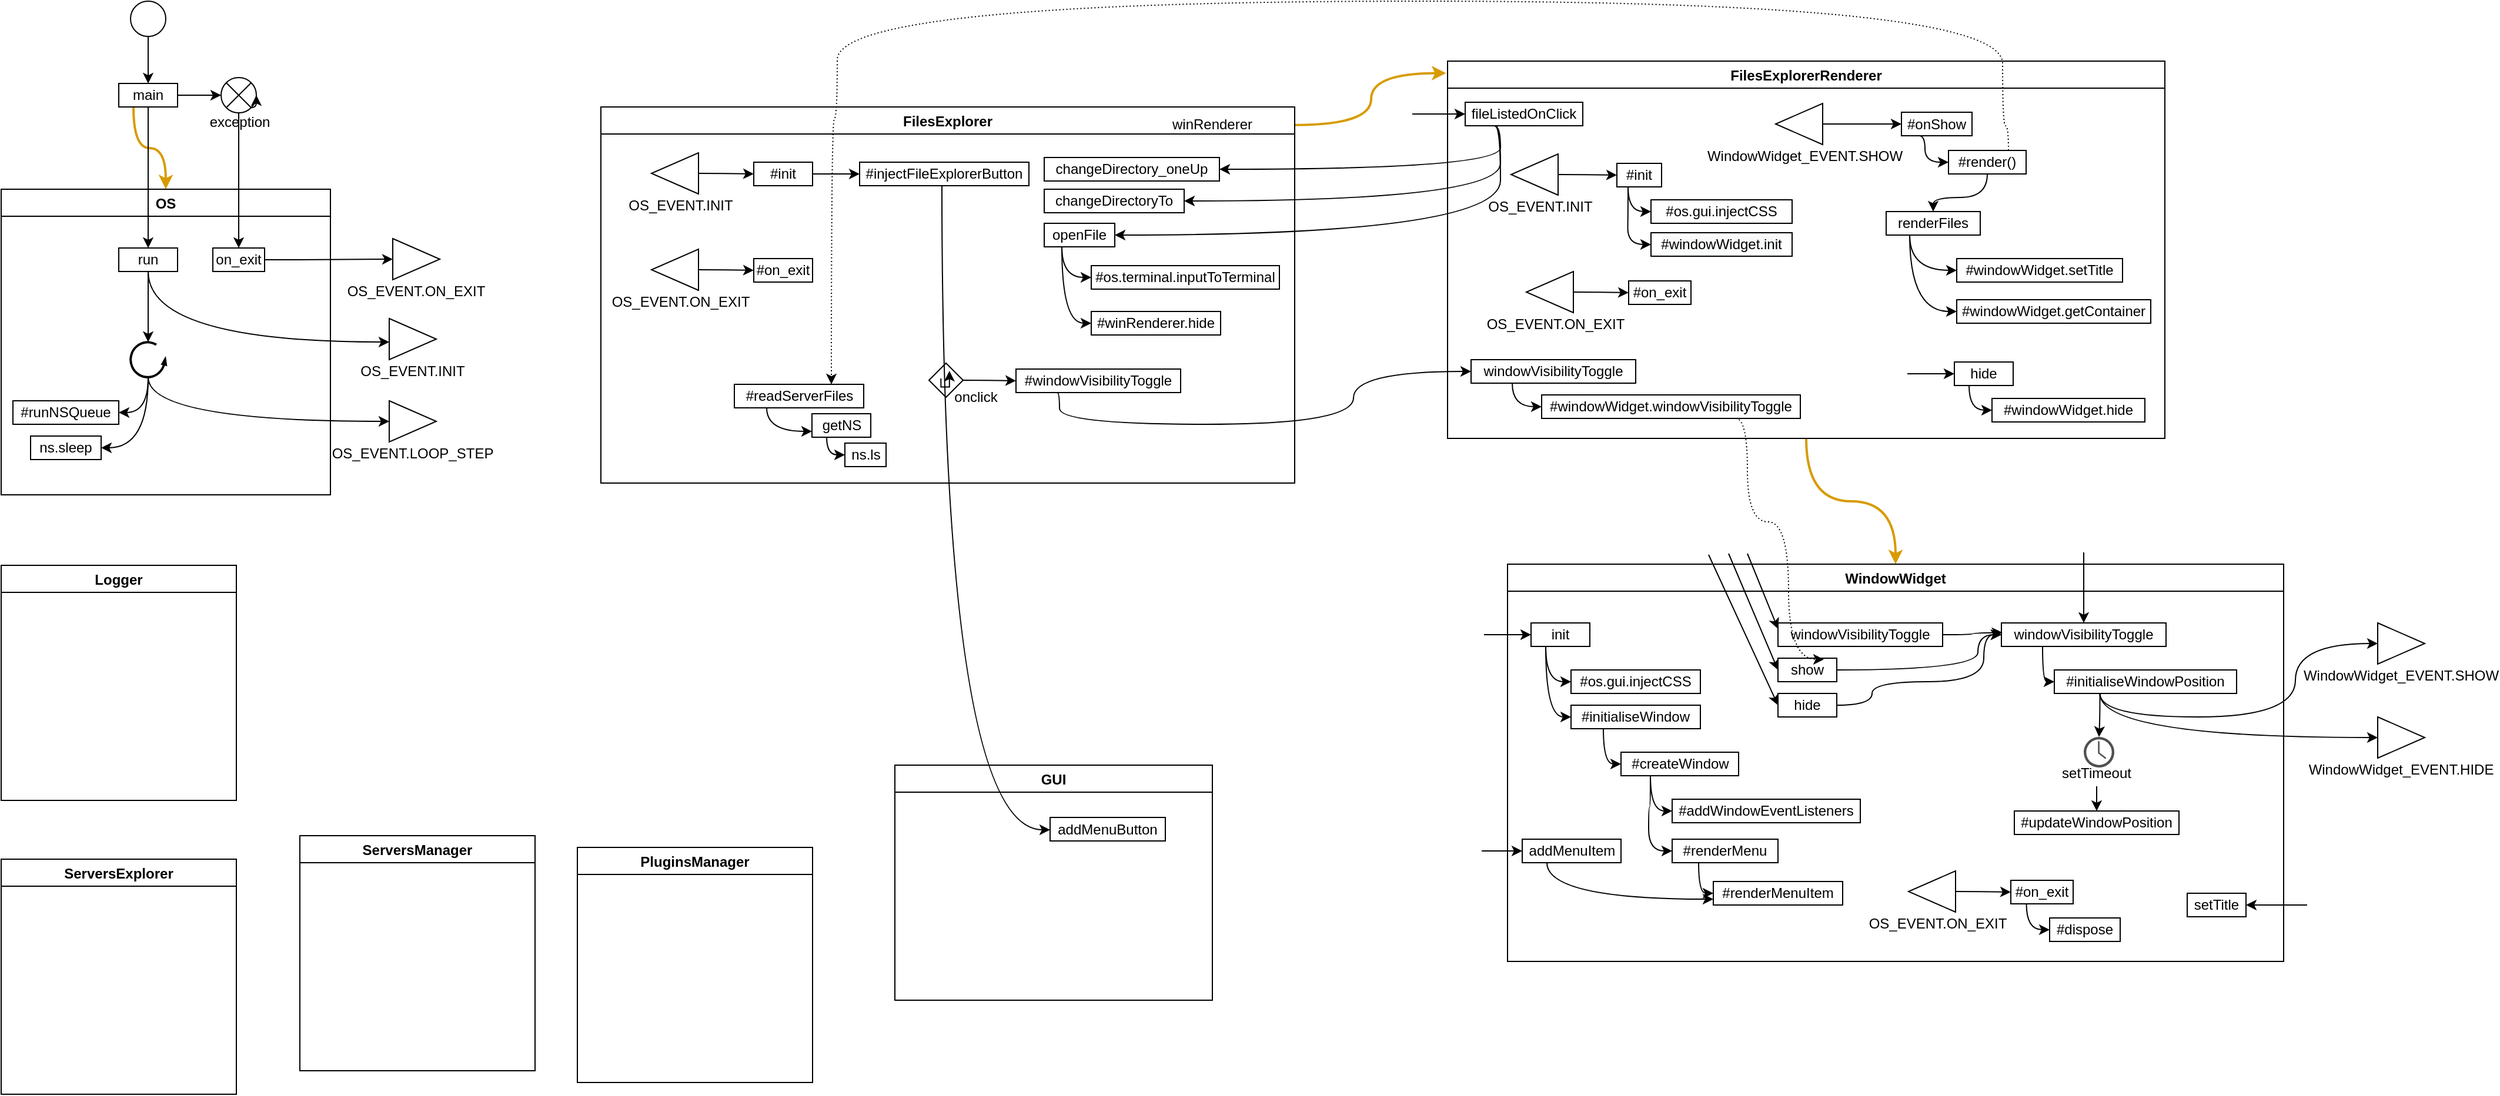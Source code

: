 <mxfile version="16.0.2" type="device"><diagram id="hmyG49o1ZhalPg5hSWac" name="Page-1"><mxGraphModel dx="958" dy="763" grid="0" gridSize="10" guides="0" tooltips="1" connect="1" arrows="1" fold="1" page="1" pageScale="1" pageWidth="827" pageHeight="1169" math="0" shadow="0"><root><mxCell id="0"/><mxCell id="1" parent="0"/><mxCell id="BWxRnx2jBgBsS2rSrmDj-11" style="edgeStyle=orthogonalEdgeStyle;rounded=0;orthogonalLoop=1;jettySize=auto;html=1;curved=1;" parent="1" source="BWxRnx2jBgBsS2rSrmDj-1" target="BWxRnx2jBgBsS2rSrmDj-10" edge="1"><mxGeometry relative="1" as="geometry"/></mxCell><mxCell id="BWxRnx2jBgBsS2rSrmDj-40" style="edgeStyle=orthogonalEdgeStyle;curved=1;rounded=0;orthogonalLoop=1;jettySize=auto;html=1;exitX=0.25;exitY=1;exitDx=0;exitDy=0;fillColor=#ffe6cc;strokeColor=#d79b00;strokeWidth=2;" parent="1" source="BWxRnx2jBgBsS2rSrmDj-1" target="BWxRnx2jBgBsS2rSrmDj-9" edge="1"><mxGeometry relative="1" as="geometry"/></mxCell><mxCell id="BWxRnx2jBgBsS2rSrmDj-1" value="main" style="rounded=0;whiteSpace=wrap;html=1;" parent="1" vertex="1"><mxGeometry x="260" y="120" width="50" height="20" as="geometry"/></mxCell><mxCell id="BWxRnx2jBgBsS2rSrmDj-3" style="edgeStyle=orthogonalEdgeStyle;rounded=0;orthogonalLoop=1;jettySize=auto;html=1;" parent="1" source="BWxRnx2jBgBsS2rSrmDj-2" target="BWxRnx2jBgBsS2rSrmDj-1" edge="1"><mxGeometry relative="1" as="geometry"/></mxCell><mxCell id="BWxRnx2jBgBsS2rSrmDj-2" value="" style="ellipse;whiteSpace=wrap;html=1;aspect=fixed;" parent="1" vertex="1"><mxGeometry x="270" y="50" width="30" height="30" as="geometry"/></mxCell><mxCell id="BWxRnx2jBgBsS2rSrmDj-9" value="OS" style="swimlane;" parent="1" vertex="1"><mxGeometry x="160" y="210" width="280" height="260" as="geometry"/></mxCell><mxCell id="BWxRnx2jBgBsS2rSrmDj-56" style="edgeStyle=orthogonalEdgeStyle;curved=1;rounded=0;orthogonalLoop=1;jettySize=auto;html=1;strokeWidth=1;" parent="BWxRnx2jBgBsS2rSrmDj-9" source="BWxRnx2jBgBsS2rSrmDj-26" target="BWxRnx2jBgBsS2rSrmDj-55" edge="1"><mxGeometry relative="1" as="geometry"/></mxCell><mxCell id="BWxRnx2jBgBsS2rSrmDj-26" value="run" style="rounded=0;whiteSpace=wrap;html=1;" parent="BWxRnx2jBgBsS2rSrmDj-9" vertex="1"><mxGeometry x="100" y="50" width="50" height="20" as="geometry"/></mxCell><mxCell id="BWxRnx2jBgBsS2rSrmDj-28" value="on_exit" style="rounded=0;whiteSpace=wrap;html=1;" parent="BWxRnx2jBgBsS2rSrmDj-9" vertex="1"><mxGeometry x="180" y="50" width="44" height="20" as="geometry"/></mxCell><mxCell id="BWxRnx2jBgBsS2rSrmDj-62" style="edgeStyle=orthogonalEdgeStyle;curved=1;rounded=0;orthogonalLoop=1;jettySize=auto;html=1;strokeWidth=1;" parent="BWxRnx2jBgBsS2rSrmDj-9" source="BWxRnx2jBgBsS2rSrmDj-55" target="BWxRnx2jBgBsS2rSrmDj-61" edge="1"><mxGeometry relative="1" as="geometry"><Array as="points"><mxPoint x="125" y="190"/></Array></mxGeometry></mxCell><mxCell id="BWxRnx2jBgBsS2rSrmDj-64" style="edgeStyle=orthogonalEdgeStyle;curved=1;rounded=0;orthogonalLoop=1;jettySize=auto;html=1;entryX=1;entryY=0.5;entryDx=0;entryDy=0;strokeWidth=1;" parent="BWxRnx2jBgBsS2rSrmDj-9" source="BWxRnx2jBgBsS2rSrmDj-55" target="BWxRnx2jBgBsS2rSrmDj-63" edge="1"><mxGeometry relative="1" as="geometry"><Array as="points"><mxPoint x="125" y="220"/></Array></mxGeometry></mxCell><mxCell id="BWxRnx2jBgBsS2rSrmDj-55" value="" style="verticalLabelPosition=bottom;html=1;verticalAlign=top;strokeWidth=2;shape=mxgraph.lean_mapping.physical_pull;pointerEvents=1;" parent="BWxRnx2jBgBsS2rSrmDj-9" vertex="1"><mxGeometry x="110" y="130" width="30" height="30" as="geometry"/></mxCell><mxCell id="BWxRnx2jBgBsS2rSrmDj-61" value="#runNSQueue" style="rounded=0;whiteSpace=wrap;html=1;" parent="BWxRnx2jBgBsS2rSrmDj-9" vertex="1"><mxGeometry x="10" y="180" width="90" height="20" as="geometry"/></mxCell><mxCell id="BWxRnx2jBgBsS2rSrmDj-63" value="ns.sleep" style="rounded=0;whiteSpace=wrap;html=1;" parent="BWxRnx2jBgBsS2rSrmDj-9" vertex="1"><mxGeometry x="25" y="210" width="60" height="20" as="geometry"/></mxCell><mxCell id="BWxRnx2jBgBsS2rSrmDj-17" value="" style="group" parent="1" vertex="1" connectable="0"><mxGeometry x="333" y="115" width="60" height="53" as="geometry"/></mxCell><mxCell id="BWxRnx2jBgBsS2rSrmDj-13" value="exception" style="text;html=1;strokeColor=none;fillColor=none;align=center;verticalAlign=middle;whiteSpace=wrap;rounded=0;" parent="BWxRnx2jBgBsS2rSrmDj-17" vertex="1"><mxGeometry y="23" width="60" height="30" as="geometry"/></mxCell><mxCell id="BWxRnx2jBgBsS2rSrmDj-14" value="" style="group" parent="BWxRnx2jBgBsS2rSrmDj-17" vertex="1" connectable="0"><mxGeometry x="14" width="30" height="30" as="geometry"/></mxCell><mxCell id="BWxRnx2jBgBsS2rSrmDj-10" value="" style="shape=sumEllipse;perimeter=ellipsePerimeter;whiteSpace=wrap;html=1;backgroundOutline=1;" parent="BWxRnx2jBgBsS2rSrmDj-14" vertex="1"><mxGeometry width="30" height="30" as="geometry"/></mxCell><mxCell id="BWxRnx2jBgBsS2rSrmDj-12" style="edgeStyle=orthogonalEdgeStyle;curved=1;rounded=0;orthogonalLoop=1;jettySize=auto;html=1;exitX=1;exitY=1;exitDx=0;exitDy=0;entryX=1;entryY=0.5;entryDx=0;entryDy=0;" parent="BWxRnx2jBgBsS2rSrmDj-14" source="BWxRnx2jBgBsS2rSrmDj-10" target="BWxRnx2jBgBsS2rSrmDj-10" edge="1"><mxGeometry relative="1" as="geometry"/></mxCell><mxCell id="BWxRnx2jBgBsS2rSrmDj-24" style="edgeStyle=orthogonalEdgeStyle;curved=1;rounded=0;orthogonalLoop=1;jettySize=auto;html=1;entryX=0.5;entryY=0;entryDx=0;entryDy=0;" parent="1" source="BWxRnx2jBgBsS2rSrmDj-10" target="BWxRnx2jBgBsS2rSrmDj-28" edge="1"><mxGeometry relative="1" as="geometry"><mxPoint x="362" y="280" as="targetPoint"/></mxGeometry></mxCell><mxCell id="BWxRnx2jBgBsS2rSrmDj-27" style="edgeStyle=orthogonalEdgeStyle;curved=1;rounded=0;orthogonalLoop=1;jettySize=auto;html=1;" parent="1" source="BWxRnx2jBgBsS2rSrmDj-1" target="BWxRnx2jBgBsS2rSrmDj-26" edge="1"><mxGeometry relative="1" as="geometry"/></mxCell><mxCell id="BWxRnx2jBgBsS2rSrmDj-32" style="edgeStyle=orthogonalEdgeStyle;curved=1;rounded=0;orthogonalLoop=1;jettySize=auto;html=1;" parent="1" source="BWxRnx2jBgBsS2rSrmDj-28" target="BWxRnx2jBgBsS2rSrmDj-29" edge="1"><mxGeometry relative="1" as="geometry"/></mxCell><mxCell id="BWxRnx2jBgBsS2rSrmDj-33" value="" style="group" parent="1" vertex="1" connectable="0"><mxGeometry x="483" y="252" width="60" height="60" as="geometry"/></mxCell><mxCell id="BWxRnx2jBgBsS2rSrmDj-29" value="" style="triangle;whiteSpace=wrap;html=1;" parent="BWxRnx2jBgBsS2rSrmDj-33" vertex="1"><mxGeometry x="10" width="40" height="35" as="geometry"/></mxCell><mxCell id="BWxRnx2jBgBsS2rSrmDj-30" value="OS_EVENT.ON_EXIT" style="text;html=1;strokeColor=none;fillColor=none;align=center;verticalAlign=middle;whiteSpace=wrap;rounded=0;" parent="BWxRnx2jBgBsS2rSrmDj-33" vertex="1"><mxGeometry y="30" width="60" height="30" as="geometry"/></mxCell><mxCell id="BWxRnx2jBgBsS2rSrmDj-43" value="Logger" style="swimlane;" parent="1" vertex="1"><mxGeometry x="160" y="530" width="200" height="200" as="geometry"/></mxCell><mxCell id="BWxRnx2jBgBsS2rSrmDj-81" style="edgeStyle=orthogonalEdgeStyle;curved=1;rounded=0;orthogonalLoop=1;jettySize=auto;html=1;entryX=-0.002;entryY=0.032;entryDx=0;entryDy=0;strokeWidth=2;fillColor=#ffe6cc;strokeColor=#d79b00;exitX=0.999;exitY=0.048;exitDx=0;exitDy=0;exitPerimeter=0;entryPerimeter=0;" parent="1" source="BWxRnx2jBgBsS2rSrmDj-44" target="BWxRnx2jBgBsS2rSrmDj-80" edge="1"><mxGeometry relative="1" as="geometry"/></mxCell><mxCell id="BWxRnx2jBgBsS2rSrmDj-44" value="FilesExplorer" style="swimlane;" parent="1" vertex="1"><mxGeometry x="670" y="140" width="590" height="320" as="geometry"/></mxCell><mxCell id="BWxRnx2jBgBsS2rSrmDj-69" value="" style="group" parent="BWxRnx2jBgBsS2rSrmDj-44" vertex="1" connectable="0"><mxGeometry x="38" y="121" width="60" height="60" as="geometry"/></mxCell><mxCell id="BWxRnx2jBgBsS2rSrmDj-71" value="OS_EVENT.ON_EXIT" style="text;html=1;strokeColor=none;fillColor=none;align=center;verticalAlign=middle;whiteSpace=wrap;rounded=0;" parent="BWxRnx2jBgBsS2rSrmDj-69" vertex="1"><mxGeometry y="30" width="60" height="30" as="geometry"/></mxCell><mxCell id="BWxRnx2jBgBsS2rSrmDj-70" value="" style="triangle;whiteSpace=wrap;html=1;rotation=-180;" parent="BWxRnx2jBgBsS2rSrmDj-69" vertex="1"><mxGeometry x="5" width="40" height="35" as="geometry"/></mxCell><mxCell id="BWxRnx2jBgBsS2rSrmDj-76" value="#on_exit" style="rounded=0;whiteSpace=wrap;html=1;" parent="BWxRnx2jBgBsS2rSrmDj-44" vertex="1"><mxGeometry x="130" y="129" width="50" height="20" as="geometry"/></mxCell><mxCell id="BWxRnx2jBgBsS2rSrmDj-77" style="edgeStyle=orthogonalEdgeStyle;curved=1;rounded=0;orthogonalLoop=1;jettySize=auto;html=1;strokeWidth=1;" parent="BWxRnx2jBgBsS2rSrmDj-44" source="BWxRnx2jBgBsS2rSrmDj-70" target="BWxRnx2jBgBsS2rSrmDj-76" edge="1"><mxGeometry relative="1" as="geometry"/></mxCell><mxCell id="BWxRnx2jBgBsS2rSrmDj-72" value="" style="group" parent="BWxRnx2jBgBsS2rSrmDj-44" vertex="1" connectable="0"><mxGeometry x="38" y="39" width="60" height="60" as="geometry"/></mxCell><mxCell id="BWxRnx2jBgBsS2rSrmDj-73" value="OS_EVENT.INIT" style="text;html=1;strokeColor=none;fillColor=none;align=center;verticalAlign=middle;whiteSpace=wrap;rounded=0;" parent="BWxRnx2jBgBsS2rSrmDj-72" vertex="1"><mxGeometry y="30" width="60" height="30" as="geometry"/></mxCell><mxCell id="BWxRnx2jBgBsS2rSrmDj-74" value="" style="triangle;whiteSpace=wrap;html=1;rotation=-180;" parent="BWxRnx2jBgBsS2rSrmDj-72" vertex="1"><mxGeometry x="5" width="40" height="35" as="geometry"/></mxCell><mxCell id="BWxRnx2jBgBsS2rSrmDj-78" value="#init" style="rounded=0;whiteSpace=wrap;html=1;" parent="BWxRnx2jBgBsS2rSrmDj-44" vertex="1"><mxGeometry x="130" y="47" width="50" height="20" as="geometry"/></mxCell><mxCell id="BWxRnx2jBgBsS2rSrmDj-79" style="edgeStyle=orthogonalEdgeStyle;curved=1;rounded=0;orthogonalLoop=1;jettySize=auto;html=1;strokeWidth=1;" parent="BWxRnx2jBgBsS2rSrmDj-44" source="BWxRnx2jBgBsS2rSrmDj-74" target="BWxRnx2jBgBsS2rSrmDj-78" edge="1"><mxGeometry relative="1" as="geometry"/></mxCell><mxCell id="BWxRnx2jBgBsS2rSrmDj-85" value="" style="group" parent="BWxRnx2jBgBsS2rSrmDj-44" vertex="1" connectable="0"><mxGeometry x="240" y="39" width="124" height="65" as="geometry"/></mxCell><mxCell id="BWxRnx2jBgBsS2rSrmDj-95" value="#injectFileExplorerButton" style="rounded=0;whiteSpace=wrap;html=1;" parent="BWxRnx2jBgBsS2rSrmDj-85" vertex="1"><mxGeometry x="-20" y="8" width="144" height="20" as="geometry"/></mxCell><mxCell id="BWxRnx2jBgBsS2rSrmDj-94" style="edgeStyle=orthogonalEdgeStyle;curved=1;rounded=0;orthogonalLoop=1;jettySize=auto;html=1;exitX=1;exitY=0.5;exitDx=0;exitDy=0;strokeWidth=1;" parent="BWxRnx2jBgBsS2rSrmDj-44" source="BWxRnx2jBgBsS2rSrmDj-78" target="BWxRnx2jBgBsS2rSrmDj-95" edge="1"><mxGeometry relative="1" as="geometry"><mxPoint x="230" y="57" as="targetPoint"/></mxGeometry></mxCell><mxCell id="BWxRnx2jBgBsS2rSrmDj-117" value="#windowVisibilityToggle" style="rounded=0;whiteSpace=wrap;html=1;" parent="BWxRnx2jBgBsS2rSrmDj-44" vertex="1"><mxGeometry x="353" y="223" width="140" height="20" as="geometry"/></mxCell><mxCell id="BWxRnx2jBgBsS2rSrmDj-122" value="" style="group" parent="BWxRnx2jBgBsS2rSrmDj-44" vertex="1" connectable="0"><mxGeometry x="279" y="218" width="29" height="29" as="geometry"/></mxCell><mxCell id="BWxRnx2jBgBsS2rSrmDj-123" value="" style="rhombus;whiteSpace=wrap;html=1;" parent="BWxRnx2jBgBsS2rSrmDj-122" vertex="1"><mxGeometry width="29" height="29" as="geometry"/></mxCell><mxCell id="BWxRnx2jBgBsS2rSrmDj-124" value="" style="edgeStyle=orthogonalEdgeStyle;endArrow=classic;html=1;rounded=0;strokeWidth=1;" parent="BWxRnx2jBgBsS2rSrmDj-122" edge="1"><mxGeometry width="50" height="50" relative="1" as="geometry"><mxPoint x="10.15" y="13.05" as="sourcePoint"/><mxPoint x="17.4" y="6.525" as="targetPoint"/><Array as="points"><mxPoint x="10.15" y="13.05"/><mxPoint x="10.15" y="20.3"/><mxPoint x="17.4" y="20.3"/></Array></mxGeometry></mxCell><mxCell id="BWxRnx2jBgBsS2rSrmDj-125" style="edgeStyle=orthogonalEdgeStyle;curved=1;rounded=0;orthogonalLoop=1;jettySize=auto;html=1;strokeWidth=1;" parent="BWxRnx2jBgBsS2rSrmDj-44" source="BWxRnx2jBgBsS2rSrmDj-123" target="BWxRnx2jBgBsS2rSrmDj-117" edge="1"><mxGeometry relative="1" as="geometry"/></mxCell><mxCell id="BWxRnx2jBgBsS2rSrmDj-155" style="edgeStyle=orthogonalEdgeStyle;curved=1;rounded=0;orthogonalLoop=1;jettySize=auto;html=1;exitX=0.25;exitY=1;exitDx=0;exitDy=0;entryX=0;entryY=0.5;entryDx=0;entryDy=0;strokeWidth=1;" parent="BWxRnx2jBgBsS2rSrmDj-44" source="BWxRnx2jBgBsS2rSrmDj-93" target="BWxRnx2jBgBsS2rSrmDj-154" edge="1"><mxGeometry relative="1" as="geometry"><Array as="points"><mxPoint x="392" y="145"/></Array></mxGeometry></mxCell><mxCell id="BWxRnx2jBgBsS2rSrmDj-157" style="edgeStyle=orthogonalEdgeStyle;curved=1;rounded=0;orthogonalLoop=1;jettySize=auto;html=1;exitX=0.25;exitY=1;exitDx=0;exitDy=0;entryX=0;entryY=0.5;entryDx=0;entryDy=0;strokeWidth=1;" parent="BWxRnx2jBgBsS2rSrmDj-44" source="BWxRnx2jBgBsS2rSrmDj-93" target="BWxRnx2jBgBsS2rSrmDj-156" edge="1"><mxGeometry relative="1" as="geometry"/></mxCell><mxCell id="BWxRnx2jBgBsS2rSrmDj-93" value="openFile" style="rounded=0;whiteSpace=wrap;html=1;" parent="BWxRnx2jBgBsS2rSrmDj-44" vertex="1"><mxGeometry x="377" y="99" width="60" height="20" as="geometry"/></mxCell><mxCell id="BWxRnx2jBgBsS2rSrmDj-154" value="#os.terminal.inputToTerminal" style="rounded=0;whiteSpace=wrap;html=1;" parent="BWxRnx2jBgBsS2rSrmDj-44" vertex="1"><mxGeometry x="417" y="135" width="160" height="20" as="geometry"/></mxCell><mxCell id="BWxRnx2jBgBsS2rSrmDj-156" value="#winRenderer.hide" style="rounded=0;whiteSpace=wrap;html=1;" parent="BWxRnx2jBgBsS2rSrmDj-44" vertex="1"><mxGeometry x="417" y="174" width="110" height="20" as="geometry"/></mxCell><mxCell id="BWxRnx2jBgBsS2rSrmDj-158" value="winRenderer" style="text;html=1;strokeColor=none;fillColor=none;align=center;verticalAlign=middle;whiteSpace=wrap;rounded=0;" parent="BWxRnx2jBgBsS2rSrmDj-44" vertex="1"><mxGeometry x="490" width="60" height="30" as="geometry"/></mxCell><mxCell id="BWxRnx2jBgBsS2rSrmDj-183" value="changeDirectoryTo" style="rounded=0;whiteSpace=wrap;html=1;" parent="BWxRnx2jBgBsS2rSrmDj-44" vertex="1"><mxGeometry x="377" y="70" width="119" height="20" as="geometry"/></mxCell><mxCell id="BWxRnx2jBgBsS2rSrmDj-182" value="changeDirectory_oneUp" style="rounded=0;whiteSpace=wrap;html=1;" parent="BWxRnx2jBgBsS2rSrmDj-44" vertex="1"><mxGeometry x="377" y="43" width="149" height="20" as="geometry"/></mxCell><mxCell id="BWxRnx2jBgBsS2rSrmDj-136" value="#readServerFiles" style="rounded=0;whiteSpace=wrap;html=1;" parent="BWxRnx2jBgBsS2rSrmDj-44" vertex="1"><mxGeometry x="113.5" y="236" width="110" height="20" as="geometry"/></mxCell><UserObject label="ns.ls" link="ns.ls" id="BWxRnx2jBgBsS2rSrmDj-151"><mxCell style="rounded=0;whiteSpace=wrap;html=1;" parent="BWxRnx2jBgBsS2rSrmDj-44" vertex="1"><mxGeometry x="207.5" y="286" width="35" height="20" as="geometry"/></mxCell></UserObject><mxCell id="BWxRnx2jBgBsS2rSrmDj-160" style="edgeStyle=orthogonalEdgeStyle;curved=1;rounded=0;orthogonalLoop=1;jettySize=auto;html=1;exitX=0.25;exitY=1;exitDx=0;exitDy=0;entryX=0;entryY=0.5;entryDx=0;entryDy=0;strokeWidth=1;" parent="BWxRnx2jBgBsS2rSrmDj-44" source="BWxRnx2jBgBsS2rSrmDj-147" target="BWxRnx2jBgBsS2rSrmDj-151" edge="1"><mxGeometry relative="1" as="geometry"><Array as="points"><mxPoint x="192.5" y="296"/></Array></mxGeometry></mxCell><mxCell id="BWxRnx2jBgBsS2rSrmDj-147" value="getNS" style="rounded=0;whiteSpace=wrap;html=1;" parent="BWxRnx2jBgBsS2rSrmDj-44" vertex="1"><mxGeometry x="179.5" y="261" width="50" height="20" as="geometry"/></mxCell><mxCell id="BWxRnx2jBgBsS2rSrmDj-148" style="edgeStyle=orthogonalEdgeStyle;curved=1;rounded=0;orthogonalLoop=1;jettySize=auto;html=1;exitX=0.25;exitY=1;exitDx=0;exitDy=0;entryX=0;entryY=0.75;entryDx=0;entryDy=0;strokeWidth=1;" parent="BWxRnx2jBgBsS2rSrmDj-44" source="BWxRnx2jBgBsS2rSrmDj-136" target="BWxRnx2jBgBsS2rSrmDj-147" edge="1"><mxGeometry relative="1" as="geometry"/></mxCell><mxCell id="BWxRnx2jBgBsS2rSrmDj-281" value="onclick" style="text;html=1;strokeColor=none;fillColor=none;align=center;verticalAlign=middle;whiteSpace=wrap;rounded=0;" parent="BWxRnx2jBgBsS2rSrmDj-44" vertex="1"><mxGeometry x="289" y="232" width="60" height="30" as="geometry"/></mxCell><mxCell id="BWxRnx2jBgBsS2rSrmDj-45" value="GUI" style="swimlane;" parent="1" vertex="1"><mxGeometry x="920" y="700" width="270" height="200" as="geometry"/></mxCell><mxCell id="BWxRnx2jBgBsS2rSrmDj-96" value="addMenuButton" style="rounded=0;whiteSpace=wrap;html=1;" parent="BWxRnx2jBgBsS2rSrmDj-45" vertex="1"><mxGeometry x="132" y="44.5" width="98" height="20" as="geometry"/></mxCell><mxCell id="BWxRnx2jBgBsS2rSrmDj-46" value="ServersManager" style="swimlane;startSize=23;" parent="1" vertex="1"><mxGeometry x="414" y="760" width="200" height="200" as="geometry"/></mxCell><mxCell id="BWxRnx2jBgBsS2rSrmDj-47" value="ServersExplorer" style="swimlane;startSize=23;" parent="1" vertex="1"><mxGeometry x="160" y="780" width="200" height="200" as="geometry"/></mxCell><mxCell id="BWxRnx2jBgBsS2rSrmDj-48" value="PluginsManager" style="swimlane;" parent="1" vertex="1"><mxGeometry x="650" y="770" width="200" height="200" as="geometry"/></mxCell><mxCell id="BWxRnx2jBgBsS2rSrmDj-49" value="" style="group" parent="1" vertex="1" connectable="0"><mxGeometry x="480" y="320" width="60" height="60" as="geometry"/></mxCell><mxCell id="BWxRnx2jBgBsS2rSrmDj-50" value="" style="triangle;whiteSpace=wrap;html=1;" parent="BWxRnx2jBgBsS2rSrmDj-49" vertex="1"><mxGeometry x="10" width="40" height="35" as="geometry"/></mxCell><mxCell id="BWxRnx2jBgBsS2rSrmDj-51" value="OS_EVENT.INIT" style="text;html=1;strokeColor=none;fillColor=none;align=center;verticalAlign=middle;whiteSpace=wrap;rounded=0;" parent="BWxRnx2jBgBsS2rSrmDj-49" vertex="1"><mxGeometry y="30" width="60" height="30" as="geometry"/></mxCell><mxCell id="BWxRnx2jBgBsS2rSrmDj-52" style="edgeStyle=orthogonalEdgeStyle;curved=1;rounded=0;orthogonalLoop=1;jettySize=auto;html=1;strokeWidth=1;exitX=0.5;exitY=1;exitDx=0;exitDy=0;" parent="1" source="BWxRnx2jBgBsS2rSrmDj-26" target="BWxRnx2jBgBsS2rSrmDj-50" edge="1"><mxGeometry relative="1" as="geometry"><mxPoint x="370" y="430" as="targetPoint"/><Array as="points"><mxPoint x="285" y="340"/></Array></mxGeometry></mxCell><mxCell id="BWxRnx2jBgBsS2rSrmDj-57" value="" style="group" parent="1" vertex="1" connectable="0"><mxGeometry x="480" y="390" width="60" height="60" as="geometry"/></mxCell><mxCell id="BWxRnx2jBgBsS2rSrmDj-58" value="" style="triangle;whiteSpace=wrap;html=1;" parent="BWxRnx2jBgBsS2rSrmDj-57" vertex="1"><mxGeometry x="10" width="40" height="35" as="geometry"/></mxCell><mxCell id="BWxRnx2jBgBsS2rSrmDj-59" value="OS_EVENT.LOOP_STEP" style="text;html=1;strokeColor=none;fillColor=none;align=center;verticalAlign=middle;whiteSpace=wrap;rounded=0;" parent="BWxRnx2jBgBsS2rSrmDj-57" vertex="1"><mxGeometry y="30" width="60" height="30" as="geometry"/></mxCell><mxCell id="BWxRnx2jBgBsS2rSrmDj-68" style="edgeStyle=orthogonalEdgeStyle;curved=1;rounded=0;orthogonalLoop=1;jettySize=auto;html=1;entryX=0;entryY=0.5;entryDx=0;entryDy=0;strokeWidth=1;" parent="1" source="BWxRnx2jBgBsS2rSrmDj-55" target="BWxRnx2jBgBsS2rSrmDj-58" edge="1"><mxGeometry relative="1" as="geometry"><mxPoint x="285" y="370" as="sourcePoint"/><mxPoint x="490" y="407.5" as="targetPoint"/><Array as="points"><mxPoint x="285" y="408"/></Array></mxGeometry></mxCell><mxCell id="BWxRnx2jBgBsS2rSrmDj-162" style="edgeStyle=orthogonalEdgeStyle;curved=1;rounded=0;orthogonalLoop=1;jettySize=auto;html=1;strokeWidth=2;fillColor=#ffe6cc;strokeColor=#d79b00;" parent="1" source="BWxRnx2jBgBsS2rSrmDj-80" target="BWxRnx2jBgBsS2rSrmDj-161" edge="1"><mxGeometry relative="1" as="geometry"/></mxCell><mxCell id="BWxRnx2jBgBsS2rSrmDj-82" value="" style="group" parent="1" vertex="1" connectable="0"><mxGeometry x="2171" y="579" width="60" height="60" as="geometry"/></mxCell><mxCell id="BWxRnx2jBgBsS2rSrmDj-83" value="" style="triangle;whiteSpace=wrap;html=1;" parent="BWxRnx2jBgBsS2rSrmDj-82" vertex="1"><mxGeometry x="10" width="40" height="35" as="geometry"/></mxCell><mxCell id="BWxRnx2jBgBsS2rSrmDj-84" value="WindowWidget_EVENT.SHOW" style="text;html=1;strokeColor=none;fillColor=none;align=center;verticalAlign=middle;whiteSpace=wrap;rounded=0;" parent="BWxRnx2jBgBsS2rSrmDj-82" vertex="1"><mxGeometry y="30" width="60" height="30" as="geometry"/></mxCell><mxCell id="BWxRnx2jBgBsS2rSrmDj-97" style="edgeStyle=orthogonalEdgeStyle;curved=1;rounded=0;orthogonalLoop=1;jettySize=auto;html=1;strokeWidth=1;" parent="1" source="BWxRnx2jBgBsS2rSrmDj-95" target="BWxRnx2jBgBsS2rSrmDj-96" edge="1"><mxGeometry relative="1" as="geometry"><Array as="points"><mxPoint x="960" y="755"/></Array></mxGeometry></mxCell><mxCell id="BWxRnx2jBgBsS2rSrmDj-161" value="WindowWidget" style="swimlane;" parent="1" vertex="1"><mxGeometry x="1441" y="529" width="660" height="338" as="geometry"/></mxCell><mxCell id="BWxRnx2jBgBsS2rSrmDj-223" value="" style="group" parent="BWxRnx2jBgBsS2rSrmDj-161" vertex="1" connectable="0"><mxGeometry x="336" y="261" width="60" height="60" as="geometry"/></mxCell><mxCell id="BWxRnx2jBgBsS2rSrmDj-224" value="OS_EVENT.ON_EXIT" style="text;html=1;strokeColor=none;fillColor=none;align=center;verticalAlign=middle;whiteSpace=wrap;rounded=0;" parent="BWxRnx2jBgBsS2rSrmDj-223" vertex="1"><mxGeometry y="30" width="60" height="30" as="geometry"/></mxCell><mxCell id="BWxRnx2jBgBsS2rSrmDj-225" value="" style="triangle;whiteSpace=wrap;html=1;rotation=-180;" parent="BWxRnx2jBgBsS2rSrmDj-223" vertex="1"><mxGeometry x="5" width="40" height="35" as="geometry"/></mxCell><mxCell id="BWxRnx2jBgBsS2rSrmDj-273" style="edgeStyle=orthogonalEdgeStyle;curved=1;rounded=0;orthogonalLoop=1;jettySize=auto;html=1;exitX=0.25;exitY=1;exitDx=0;exitDy=0;entryX=0;entryY=0.5;entryDx=0;entryDy=0;strokeWidth=1;" parent="BWxRnx2jBgBsS2rSrmDj-161" source="BWxRnx2jBgBsS2rSrmDj-226" target="BWxRnx2jBgBsS2rSrmDj-272" edge="1"><mxGeometry relative="1" as="geometry"><Array as="points"><mxPoint x="441" y="311"/></Array></mxGeometry></mxCell><mxCell id="BWxRnx2jBgBsS2rSrmDj-226" value="#on_exit" style="rounded=0;whiteSpace=wrap;html=1;" parent="BWxRnx2jBgBsS2rSrmDj-161" vertex="1"><mxGeometry x="428" y="269" width="53" height="20" as="geometry"/></mxCell><mxCell id="BWxRnx2jBgBsS2rSrmDj-227" style="edgeStyle=orthogonalEdgeStyle;curved=1;rounded=0;orthogonalLoop=1;jettySize=auto;html=1;strokeWidth=1;" parent="BWxRnx2jBgBsS2rSrmDj-161" source="BWxRnx2jBgBsS2rSrmDj-225" target="BWxRnx2jBgBsS2rSrmDj-226" edge="1"><mxGeometry relative="1" as="geometry"/></mxCell><mxCell id="BWxRnx2jBgBsS2rSrmDj-231" style="edgeStyle=orthogonalEdgeStyle;curved=1;rounded=0;orthogonalLoop=1;jettySize=auto;html=1;exitX=0.25;exitY=1;exitDx=0;exitDy=0;entryX=0;entryY=0.5;entryDx=0;entryDy=0;strokeWidth=1;" parent="BWxRnx2jBgBsS2rSrmDj-161" source="BWxRnx2jBgBsS2rSrmDj-228" target="BWxRnx2jBgBsS2rSrmDj-230" edge="1"><mxGeometry relative="1" as="geometry"><Array as="points"><mxPoint x="33" y="100"/></Array></mxGeometry></mxCell><mxCell id="BWxRnx2jBgBsS2rSrmDj-233" style="edgeStyle=orthogonalEdgeStyle;curved=1;rounded=0;orthogonalLoop=1;jettySize=auto;html=1;exitX=0.25;exitY=1;exitDx=0;exitDy=0;entryX=0;entryY=0.5;entryDx=0;entryDy=0;strokeWidth=1;" parent="BWxRnx2jBgBsS2rSrmDj-161" source="BWxRnx2jBgBsS2rSrmDj-228" target="BWxRnx2jBgBsS2rSrmDj-232" edge="1"><mxGeometry relative="1" as="geometry"/></mxCell><mxCell id="BWxRnx2jBgBsS2rSrmDj-228" value="init" style="rounded=0;whiteSpace=wrap;html=1;" parent="BWxRnx2jBgBsS2rSrmDj-161" vertex="1"><mxGeometry x="20" y="50" width="50" height="20" as="geometry"/></mxCell><mxCell id="BWxRnx2jBgBsS2rSrmDj-230" value="#os.gui.injectCSS" style="rounded=0;whiteSpace=wrap;html=1;" parent="BWxRnx2jBgBsS2rSrmDj-161" vertex="1"><mxGeometry x="54" y="90" width="110" height="20" as="geometry"/></mxCell><mxCell id="BWxRnx2jBgBsS2rSrmDj-235" style="edgeStyle=orthogonalEdgeStyle;curved=1;rounded=0;orthogonalLoop=1;jettySize=auto;html=1;exitX=0.25;exitY=1;exitDx=0;exitDy=0;entryX=0;entryY=0.5;entryDx=0;entryDy=0;strokeWidth=1;" parent="BWxRnx2jBgBsS2rSrmDj-161" source="BWxRnx2jBgBsS2rSrmDj-232" target="BWxRnx2jBgBsS2rSrmDj-234" edge="1"><mxGeometry relative="1" as="geometry"><Array as="points"><mxPoint x="82" y="170"/></Array></mxGeometry></mxCell><mxCell id="BWxRnx2jBgBsS2rSrmDj-232" value="#initialiseWindow" style="rounded=0;whiteSpace=wrap;html=1;" parent="BWxRnx2jBgBsS2rSrmDj-161" vertex="1"><mxGeometry x="54" y="120" width="110" height="20" as="geometry"/></mxCell><mxCell id="BWxRnx2jBgBsS2rSrmDj-239" style="edgeStyle=orthogonalEdgeStyle;curved=1;rounded=0;orthogonalLoop=1;jettySize=auto;html=1;exitX=0.25;exitY=1;exitDx=0;exitDy=0;entryX=0;entryY=0.5;entryDx=0;entryDy=0;strokeWidth=1;" parent="BWxRnx2jBgBsS2rSrmDj-161" source="BWxRnx2jBgBsS2rSrmDj-234" target="BWxRnx2jBgBsS2rSrmDj-236" edge="1"><mxGeometry relative="1" as="geometry"><Array as="points"><mxPoint x="122" y="210"/></Array></mxGeometry></mxCell><mxCell id="BWxRnx2jBgBsS2rSrmDj-241" style="edgeStyle=orthogonalEdgeStyle;curved=1;rounded=0;orthogonalLoop=1;jettySize=auto;html=1;exitX=0.25;exitY=1;exitDx=0;exitDy=0;entryX=0;entryY=0.5;entryDx=0;entryDy=0;strokeWidth=1;" parent="BWxRnx2jBgBsS2rSrmDj-161" source="BWxRnx2jBgBsS2rSrmDj-234" target="BWxRnx2jBgBsS2rSrmDj-240" edge="1"><mxGeometry relative="1" as="geometry"/></mxCell><mxCell id="BWxRnx2jBgBsS2rSrmDj-234" value="#createWindow" style="rounded=0;whiteSpace=wrap;html=1;" parent="BWxRnx2jBgBsS2rSrmDj-161" vertex="1"><mxGeometry x="96.5" y="160" width="100" height="20" as="geometry"/></mxCell><mxCell id="BWxRnx2jBgBsS2rSrmDj-236" value="#addWindowEventListeners" style="rounded=0;whiteSpace=wrap;html=1;" parent="BWxRnx2jBgBsS2rSrmDj-161" vertex="1"><mxGeometry x="140" y="200" width="160" height="20" as="geometry"/></mxCell><mxCell id="BWxRnx2jBgBsS2rSrmDj-243" style="edgeStyle=orthogonalEdgeStyle;curved=1;rounded=0;orthogonalLoop=1;jettySize=auto;html=1;exitX=0.25;exitY=1;exitDx=0;exitDy=0;entryX=0;entryY=0.5;entryDx=0;entryDy=0;strokeWidth=1;" parent="BWxRnx2jBgBsS2rSrmDj-161" source="BWxRnx2jBgBsS2rSrmDj-240" target="BWxRnx2jBgBsS2rSrmDj-242" edge="1"><mxGeometry relative="1" as="geometry"><Array as="points"><mxPoint x="163" y="280"/></Array></mxGeometry></mxCell><mxCell id="BWxRnx2jBgBsS2rSrmDj-240" value="#renderMenu" style="rounded=0;whiteSpace=wrap;html=1;" parent="BWxRnx2jBgBsS2rSrmDj-161" vertex="1"><mxGeometry x="140" y="234" width="90" height="20" as="geometry"/></mxCell><mxCell id="BWxRnx2jBgBsS2rSrmDj-242" value="#renderMenuItem" style="rounded=0;whiteSpace=wrap;html=1;" parent="BWxRnx2jBgBsS2rSrmDj-161" vertex="1"><mxGeometry x="175" y="270" width="110" height="20" as="geometry"/></mxCell><mxCell id="BWxRnx2jBgBsS2rSrmDj-247" style="edgeStyle=orthogonalEdgeStyle;curved=1;rounded=0;orthogonalLoop=1;jettySize=auto;html=1;strokeWidth=1;" parent="BWxRnx2jBgBsS2rSrmDj-161" source="BWxRnx2jBgBsS2rSrmDj-244" target="BWxRnx2jBgBsS2rSrmDj-246" edge="1"><mxGeometry relative="1" as="geometry"><Array as="points"><mxPoint x="400" y="90"/><mxPoint x="400" y="60"/></Array></mxGeometry></mxCell><mxCell id="BWxRnx2jBgBsS2rSrmDj-244" value="show" style="rounded=0;whiteSpace=wrap;html=1;" parent="BWxRnx2jBgBsS2rSrmDj-161" vertex="1"><mxGeometry x="230" y="80" width="50" height="20" as="geometry"/></mxCell><mxCell id="BWxRnx2jBgBsS2rSrmDj-245" value="hide" style="rounded=0;whiteSpace=wrap;html=1;" parent="BWxRnx2jBgBsS2rSrmDj-161" vertex="1"><mxGeometry x="230" y="110" width="50" height="20" as="geometry"/></mxCell><mxCell id="BWxRnx2jBgBsS2rSrmDj-257" style="edgeStyle=orthogonalEdgeStyle;curved=1;rounded=0;orthogonalLoop=1;jettySize=auto;html=1;exitX=0.25;exitY=1;exitDx=0;exitDy=0;entryX=0;entryY=0.5;entryDx=0;entryDy=0;strokeWidth=1;" parent="BWxRnx2jBgBsS2rSrmDj-161" source="BWxRnx2jBgBsS2rSrmDj-246" target="BWxRnx2jBgBsS2rSrmDj-256" edge="1"><mxGeometry relative="1" as="geometry"><Array as="points"><mxPoint x="455" y="100"/></Array></mxGeometry></mxCell><mxCell id="BWxRnx2jBgBsS2rSrmDj-246" value="windowVisibilityToggle" style="rounded=0;whiteSpace=wrap;html=1;" parent="BWxRnx2jBgBsS2rSrmDj-161" vertex="1"><mxGeometry x="420" y="50" width="140" height="20" as="geometry"/></mxCell><mxCell id="BWxRnx2jBgBsS2rSrmDj-252" value="windowVisibilityToggle" style="rounded=0;whiteSpace=wrap;html=1;" parent="BWxRnx2jBgBsS2rSrmDj-161" vertex="1"><mxGeometry x="230" y="50" width="140" height="20" as="geometry"/></mxCell><mxCell id="BWxRnx2jBgBsS2rSrmDj-248" style="edgeStyle=orthogonalEdgeStyle;curved=1;rounded=0;orthogonalLoop=1;jettySize=auto;html=1;strokeWidth=1;entryX=0;entryY=0.5;entryDx=0;entryDy=0;" parent="BWxRnx2jBgBsS2rSrmDj-161" source="BWxRnx2jBgBsS2rSrmDj-245" target="BWxRnx2jBgBsS2rSrmDj-246" edge="1"><mxGeometry relative="1" as="geometry"><mxPoint x="330" y="100" as="targetPoint"/><Array as="points"><mxPoint x="310" y="120"/><mxPoint x="310" y="100"/><mxPoint x="405" y="100"/><mxPoint x="405" y="60"/></Array></mxGeometry></mxCell><mxCell id="BWxRnx2jBgBsS2rSrmDj-266" style="edgeStyle=orthogonalEdgeStyle;curved=1;rounded=0;orthogonalLoop=1;jettySize=auto;html=1;exitX=0.25;exitY=1;exitDx=0;exitDy=0;strokeWidth=1;" parent="BWxRnx2jBgBsS2rSrmDj-161" source="BWxRnx2jBgBsS2rSrmDj-256" target="BWxRnx2jBgBsS2rSrmDj-265" edge="1"><mxGeometry relative="1" as="geometry"/></mxCell><mxCell id="BWxRnx2jBgBsS2rSrmDj-256" value="#initialiseWindowPosition" style="rounded=0;whiteSpace=wrap;html=1;" parent="BWxRnx2jBgBsS2rSrmDj-161" vertex="1"><mxGeometry x="465" y="90" width="155" height="20" as="geometry"/></mxCell><mxCell id="BWxRnx2jBgBsS2rSrmDj-268" style="edgeStyle=orthogonalEdgeStyle;curved=1;rounded=0;orthogonalLoop=1;jettySize=auto;html=1;strokeWidth=1;exitX=0.5;exitY=1;exitDx=0;exitDy=0;" parent="BWxRnx2jBgBsS2rSrmDj-161" source="BWxRnx2jBgBsS2rSrmDj-269" target="BWxRnx2jBgBsS2rSrmDj-267" edge="1"><mxGeometry relative="1" as="geometry"/></mxCell><mxCell id="BWxRnx2jBgBsS2rSrmDj-267" value="#updateWindowPosition" style="rounded=0;whiteSpace=wrap;html=1;" parent="BWxRnx2jBgBsS2rSrmDj-161" vertex="1"><mxGeometry x="431" y="210" width="140" height="20" as="geometry"/></mxCell><mxCell id="BWxRnx2jBgBsS2rSrmDj-271" value="" style="group" parent="BWxRnx2jBgBsS2rSrmDj-161" vertex="1" connectable="0"><mxGeometry x="471" y="147" width="60" height="42" as="geometry"/></mxCell><mxCell id="BWxRnx2jBgBsS2rSrmDj-265" value="" style="sketch=0;pointerEvents=1;shadow=0;dashed=0;html=1;strokeColor=none;fillColor=#505050;labelPosition=center;verticalLabelPosition=bottom;verticalAlign=top;outlineConnect=0;align=center;shape=mxgraph.office.concepts.clock;" parent="BWxRnx2jBgBsS2rSrmDj-271" vertex="1"><mxGeometry x="19" width="26" height="26" as="geometry"/></mxCell><mxCell id="BWxRnx2jBgBsS2rSrmDj-269" value="setTimeout" style="text;html=1;strokeColor=none;fillColor=none;align=center;verticalAlign=middle;whiteSpace=wrap;rounded=0;" parent="BWxRnx2jBgBsS2rSrmDj-271" vertex="1"><mxGeometry y="20" width="60" height="22" as="geometry"/></mxCell><mxCell id="BWxRnx2jBgBsS2rSrmDj-272" value="#dispose" style="rounded=0;whiteSpace=wrap;html=1;" parent="BWxRnx2jBgBsS2rSrmDj-161" vertex="1"><mxGeometry x="461" y="301" width="60" height="20" as="geometry"/></mxCell><mxCell id="BWxRnx2jBgBsS2rSrmDj-275" style="edgeStyle=orthogonalEdgeStyle;curved=1;rounded=0;orthogonalLoop=1;jettySize=auto;html=1;exitX=0.25;exitY=1;exitDx=0;exitDy=0;entryX=0;entryY=0.75;entryDx=0;entryDy=0;strokeWidth=1;" parent="BWxRnx2jBgBsS2rSrmDj-161" source="BWxRnx2jBgBsS2rSrmDj-274" target="BWxRnx2jBgBsS2rSrmDj-242" edge="1"><mxGeometry relative="1" as="geometry"/></mxCell><mxCell id="BWxRnx2jBgBsS2rSrmDj-274" value="addMenuItem" style="rounded=0;whiteSpace=wrap;html=1;" parent="BWxRnx2jBgBsS2rSrmDj-161" vertex="1"><mxGeometry x="12.5" y="234" width="84" height="20" as="geometry"/></mxCell><mxCell id="BWxRnx2jBgBsS2rSrmDj-277" value="setTitle" style="rounded=0;whiteSpace=wrap;html=1;" parent="BWxRnx2jBgBsS2rSrmDj-161" vertex="1"><mxGeometry x="578" y="280" width="50" height="20" as="geometry"/></mxCell><mxCell id="BWxRnx2jBgBsS2rSrmDj-216" value="" style="endArrow=classic;html=1;rounded=0;strokeWidth=1;curved=1;entryX=0;entryY=0.5;entryDx=0;entryDy=0;" parent="1" target="BWxRnx2jBgBsS2rSrmDj-181" edge="1"><mxGeometry width="50" height="50" relative="1" as="geometry"><mxPoint x="1360" y="146" as="sourcePoint"/><mxPoint x="1410" y="290" as="targetPoint"/></mxGeometry></mxCell><mxCell id="BWxRnx2jBgBsS2rSrmDj-218" value="" style="group" parent="1" vertex="1" connectable="0"><mxGeometry x="1370" y="101" width="630" height="418" as="geometry"/></mxCell><mxCell id="BWxRnx2jBgBsS2rSrmDj-80" value="FilesExplorerRenderer" style="swimlane;" parent="BWxRnx2jBgBsS2rSrmDj-218" vertex="1"><mxGeometry x="20" width="610" height="321" as="geometry"/></mxCell><mxCell id="BWxRnx2jBgBsS2rSrmDj-193" style="edgeStyle=orthogonalEdgeStyle;curved=1;rounded=0;orthogonalLoop=1;jettySize=auto;html=1;exitX=0.25;exitY=1;exitDx=0;exitDy=0;entryX=0;entryY=0.5;entryDx=0;entryDy=0;strokeWidth=1;" parent="BWxRnx2jBgBsS2rSrmDj-80" source="BWxRnx2jBgBsS2rSrmDj-129" target="BWxRnx2jBgBsS2rSrmDj-192" edge="1"><mxGeometry relative="1" as="geometry"><Array as="points"><mxPoint x="55" y="294"/></Array></mxGeometry></mxCell><mxCell id="BWxRnx2jBgBsS2rSrmDj-129" value="windowVisibilityToggle" style="rounded=0;whiteSpace=wrap;html=1;" parent="BWxRnx2jBgBsS2rSrmDj-80" vertex="1"><mxGeometry x="20" y="254" width="140" height="20" as="geometry"/></mxCell><mxCell id="BWxRnx2jBgBsS2rSrmDj-189" style="edgeStyle=orthogonalEdgeStyle;curved=1;rounded=0;orthogonalLoop=1;jettySize=auto;html=1;exitX=0.25;exitY=1;exitDx=0;exitDy=0;entryX=0;entryY=0.5;entryDx=0;entryDy=0;strokeWidth=1;" parent="BWxRnx2jBgBsS2rSrmDj-80" source="BWxRnx2jBgBsS2rSrmDj-144" target="BWxRnx2jBgBsS2rSrmDj-188" edge="1"><mxGeometry relative="1" as="geometry"/></mxCell><mxCell id="BWxRnx2jBgBsS2rSrmDj-144" value="renderFiles" style="rounded=0;whiteSpace=wrap;html=1;" parent="BWxRnx2jBgBsS2rSrmDj-80" vertex="1"><mxGeometry x="373" y="128" width="80" height="20" as="geometry"/></mxCell><mxCell id="BWxRnx2jBgBsS2rSrmDj-181" value="fileListedOnClick" style="rounded=0;whiteSpace=wrap;html=1;" parent="BWxRnx2jBgBsS2rSrmDj-80" vertex="1"><mxGeometry x="15" y="35" width="100" height="20" as="geometry"/></mxCell><mxCell id="BWxRnx2jBgBsS2rSrmDj-180" value="#windowWidget.getContainer" style="rounded=0;whiteSpace=wrap;html=1;" parent="BWxRnx2jBgBsS2rSrmDj-80" vertex="1"><mxGeometry x="433" y="203" width="165" height="20" as="geometry"/></mxCell><mxCell id="BWxRnx2jBgBsS2rSrmDj-179" style="edgeStyle=orthogonalEdgeStyle;curved=1;rounded=0;orthogonalLoop=1;jettySize=auto;html=1;exitX=0.25;exitY=1;exitDx=0;exitDy=0;strokeWidth=1;entryX=0;entryY=0.5;entryDx=0;entryDy=0;" parent="BWxRnx2jBgBsS2rSrmDj-80" source="BWxRnx2jBgBsS2rSrmDj-144" target="BWxRnx2jBgBsS2rSrmDj-180" edge="1"><mxGeometry relative="1" as="geometry"><mxPoint x="453" y="168" as="targetPoint"/></mxGeometry></mxCell><mxCell id="BWxRnx2jBgBsS2rSrmDj-188" value="#windowWidget.setTitle" style="rounded=0;whiteSpace=wrap;html=1;" parent="BWxRnx2jBgBsS2rSrmDj-80" vertex="1"><mxGeometry x="433" y="168" width="141" height="20" as="geometry"/></mxCell><mxCell id="BWxRnx2jBgBsS2rSrmDj-192" value="#windowWidget.windowVisibilityToggle" style="rounded=0;whiteSpace=wrap;html=1;" parent="BWxRnx2jBgBsS2rSrmDj-80" vertex="1"><mxGeometry x="80" y="284" width="220" height="20" as="geometry"/></mxCell><mxCell id="BWxRnx2jBgBsS2rSrmDj-200" value="" style="group" parent="BWxRnx2jBgBsS2rSrmDj-80" vertex="1" connectable="0"><mxGeometry x="274" y="36" width="60" height="60" as="geometry"/></mxCell><mxCell id="BWxRnx2jBgBsS2rSrmDj-201" value="WindowWidget_EVENT.SHOW" style="text;html=1;strokeColor=none;fillColor=none;align=center;verticalAlign=middle;whiteSpace=wrap;rounded=0;" parent="BWxRnx2jBgBsS2rSrmDj-200" vertex="1"><mxGeometry y="30" width="60" height="30" as="geometry"/></mxCell><mxCell id="BWxRnx2jBgBsS2rSrmDj-202" value="" style="triangle;whiteSpace=wrap;html=1;rotation=-180;" parent="BWxRnx2jBgBsS2rSrmDj-200" vertex="1"><mxGeometry x="5" width="40" height="35" as="geometry"/></mxCell><mxCell id="BWxRnx2jBgBsS2rSrmDj-208" style="edgeStyle=orthogonalEdgeStyle;curved=1;rounded=0;orthogonalLoop=1;jettySize=auto;html=1;exitX=0.25;exitY=1;exitDx=0;exitDy=0;entryX=0;entryY=0.5;entryDx=0;entryDy=0;strokeWidth=1;" parent="BWxRnx2jBgBsS2rSrmDj-80" source="BWxRnx2jBgBsS2rSrmDj-203" target="BWxRnx2jBgBsS2rSrmDj-207" edge="1"><mxGeometry relative="1" as="geometry"><Array as="points"><mxPoint x="406" y="64"/><mxPoint x="406" y="86"/></Array></mxGeometry></mxCell><mxCell id="BWxRnx2jBgBsS2rSrmDj-203" value="#onShow" style="rounded=0;whiteSpace=wrap;html=1;" parent="BWxRnx2jBgBsS2rSrmDj-80" vertex="1"><mxGeometry x="386" y="43.5" width="60" height="20" as="geometry"/></mxCell><mxCell id="BWxRnx2jBgBsS2rSrmDj-204" style="edgeStyle=orthogonalEdgeStyle;curved=1;rounded=0;orthogonalLoop=1;jettySize=auto;html=1;strokeWidth=1;" parent="BWxRnx2jBgBsS2rSrmDj-80" source="BWxRnx2jBgBsS2rSrmDj-202" target="BWxRnx2jBgBsS2rSrmDj-203" edge="1"><mxGeometry relative="1" as="geometry"/></mxCell><mxCell id="q332vBHGl9ZZ9q7S5anw-2" style="edgeStyle=orthogonalEdgeStyle;curved=1;rounded=0;orthogonalLoop=1;jettySize=auto;html=1;" edge="1" parent="BWxRnx2jBgBsS2rSrmDj-80" source="BWxRnx2jBgBsS2rSrmDj-207" target="BWxRnx2jBgBsS2rSrmDj-144"><mxGeometry relative="1" as="geometry"/></mxCell><mxCell id="BWxRnx2jBgBsS2rSrmDj-207" value="#render()" style="rounded=0;whiteSpace=wrap;html=1;" parent="BWxRnx2jBgBsS2rSrmDj-80" vertex="1"><mxGeometry x="426" y="76" width="66" height="20" as="geometry"/></mxCell><mxCell id="BWxRnx2jBgBsS2rSrmDj-168" value="" style="group" parent="BWxRnx2jBgBsS2rSrmDj-80" vertex="1" connectable="0"><mxGeometry x="49" y="79" width="60" height="60" as="geometry"/></mxCell><mxCell id="BWxRnx2jBgBsS2rSrmDj-169" value="OS_EVENT.INIT" style="text;html=1;strokeColor=none;fillColor=none;align=center;verticalAlign=middle;whiteSpace=wrap;rounded=0;" parent="BWxRnx2jBgBsS2rSrmDj-168" vertex="1"><mxGeometry y="30" width="60" height="30" as="geometry"/></mxCell><mxCell id="BWxRnx2jBgBsS2rSrmDj-170" value="" style="triangle;whiteSpace=wrap;html=1;rotation=-180;" parent="BWxRnx2jBgBsS2rSrmDj-168" vertex="1"><mxGeometry x="5" width="40" height="35" as="geometry"/></mxCell><mxCell id="BWxRnx2jBgBsS2rSrmDj-171" value="#init" style="rounded=0;whiteSpace=wrap;html=1;" parent="BWxRnx2jBgBsS2rSrmDj-80" vertex="1"><mxGeometry x="144" y="87" width="38" height="20" as="geometry"/></mxCell><mxCell id="BWxRnx2jBgBsS2rSrmDj-172" style="edgeStyle=orthogonalEdgeStyle;curved=1;rounded=0;orthogonalLoop=1;jettySize=auto;html=1;strokeWidth=1;" parent="BWxRnx2jBgBsS2rSrmDj-80" source="BWxRnx2jBgBsS2rSrmDj-170" target="BWxRnx2jBgBsS2rSrmDj-171" edge="1"><mxGeometry relative="1" as="geometry"/></mxCell><mxCell id="BWxRnx2jBgBsS2rSrmDj-173" value="&lt;span&gt;#os.gui.injectCSS&lt;/span&gt;" style="rounded=0;whiteSpace=wrap;html=1;" parent="BWxRnx2jBgBsS2rSrmDj-80" vertex="1"><mxGeometry x="173" y="118" width="120" height="20" as="geometry"/></mxCell><mxCell id="BWxRnx2jBgBsS2rSrmDj-174" style="edgeStyle=orthogonalEdgeStyle;curved=1;rounded=0;orthogonalLoop=1;jettySize=auto;html=1;exitX=0.25;exitY=1;exitDx=0;exitDy=0;entryX=0;entryY=0.5;entryDx=0;entryDy=0;strokeWidth=1;" parent="BWxRnx2jBgBsS2rSrmDj-80" source="BWxRnx2jBgBsS2rSrmDj-171" target="BWxRnx2jBgBsS2rSrmDj-173" edge="1"><mxGeometry relative="1" as="geometry"><Array as="points"><mxPoint x="154" y="128"/></Array></mxGeometry></mxCell><mxCell id="BWxRnx2jBgBsS2rSrmDj-163" value="" style="group" parent="BWxRnx2jBgBsS2rSrmDj-80" vertex="1" connectable="0"><mxGeometry x="62" y="179" width="60" height="60" as="geometry"/></mxCell><mxCell id="BWxRnx2jBgBsS2rSrmDj-164" value="OS_EVENT.ON_EXIT" style="text;html=1;strokeColor=none;fillColor=none;align=center;verticalAlign=middle;whiteSpace=wrap;rounded=0;" parent="BWxRnx2jBgBsS2rSrmDj-163" vertex="1"><mxGeometry y="30" width="60" height="30" as="geometry"/></mxCell><mxCell id="BWxRnx2jBgBsS2rSrmDj-165" value="" style="triangle;whiteSpace=wrap;html=1;rotation=-180;" parent="BWxRnx2jBgBsS2rSrmDj-163" vertex="1"><mxGeometry x="5" width="40" height="35" as="geometry"/></mxCell><mxCell id="BWxRnx2jBgBsS2rSrmDj-166" value="#on_exit" style="rounded=0;whiteSpace=wrap;html=1;" parent="BWxRnx2jBgBsS2rSrmDj-80" vertex="1"><mxGeometry x="154" y="187" width="53" height="20" as="geometry"/></mxCell><mxCell id="BWxRnx2jBgBsS2rSrmDj-167" style="edgeStyle=orthogonalEdgeStyle;curved=1;rounded=0;orthogonalLoop=1;jettySize=auto;html=1;strokeWidth=1;" parent="BWxRnx2jBgBsS2rSrmDj-80" source="BWxRnx2jBgBsS2rSrmDj-165" target="BWxRnx2jBgBsS2rSrmDj-166" edge="1"><mxGeometry relative="1" as="geometry"/></mxCell><mxCell id="BWxRnx2jBgBsS2rSrmDj-176" value="&lt;span style=&quot;color: rgb(0 , 0 , 0) ; font-family: &amp;#34;helvetica&amp;#34; ; font-size: 12px ; font-style: normal ; font-weight: 400 ; letter-spacing: normal ; text-align: center ; text-indent: 0px ; text-transform: none ; word-spacing: 0px ; background-color: rgb(248 , 249 , 250) ; display: inline ; float: none&quot;&gt;#windowWidget.init&lt;/span&gt;" style="rounded=0;whiteSpace=wrap;html=1;" parent="BWxRnx2jBgBsS2rSrmDj-80" vertex="1"><mxGeometry x="173" y="146" width="120" height="20" as="geometry"/></mxCell><mxCell id="BWxRnx2jBgBsS2rSrmDj-178" style="edgeStyle=orthogonalEdgeStyle;curved=1;rounded=0;orthogonalLoop=1;jettySize=auto;html=1;exitX=0.25;exitY=1;exitDx=0;exitDy=0;entryX=0;entryY=0.5;entryDx=0;entryDy=0;strokeWidth=1;" parent="BWxRnx2jBgBsS2rSrmDj-80" source="BWxRnx2jBgBsS2rSrmDj-171" target="BWxRnx2jBgBsS2rSrmDj-176" edge="1"><mxGeometry relative="1" as="geometry"/></mxCell><mxCell id="BWxRnx2jBgBsS2rSrmDj-211" value="hide" style="rounded=0;whiteSpace=wrap;html=1;" parent="BWxRnx2jBgBsS2rSrmDj-80" vertex="1"><mxGeometry x="431" y="256" width="50" height="20" as="geometry"/></mxCell><mxCell id="BWxRnx2jBgBsS2rSrmDj-212" value="#windowWidget.hide" style="rounded=0;whiteSpace=wrap;html=1;" parent="BWxRnx2jBgBsS2rSrmDj-80" vertex="1"><mxGeometry x="463" y="287" width="130" height="20" as="geometry"/></mxCell><mxCell id="BWxRnx2jBgBsS2rSrmDj-213" style="edgeStyle=orthogonalEdgeStyle;curved=1;rounded=0;orthogonalLoop=1;jettySize=auto;html=1;exitX=0.25;exitY=1;exitDx=0;exitDy=0;entryX=0;entryY=0.5;entryDx=0;entryDy=0;strokeWidth=1;" parent="BWxRnx2jBgBsS2rSrmDj-80" source="BWxRnx2jBgBsS2rSrmDj-211" target="BWxRnx2jBgBsS2rSrmDj-212" edge="1"><mxGeometry relative="1" as="geometry"><Array as="points"><mxPoint x="444" y="297"/></Array></mxGeometry></mxCell><mxCell id="BWxRnx2jBgBsS2rSrmDj-215" value="" style="endArrow=classic;html=1;rounded=0;strokeWidth=1;curved=1;entryX=0;entryY=0.5;entryDx=0;entryDy=0;" parent="BWxRnx2jBgBsS2rSrmDj-80" target="BWxRnx2jBgBsS2rSrmDj-211" edge="1"><mxGeometry width="50" height="50" relative="1" as="geometry"><mxPoint x="391" y="266" as="sourcePoint"/><mxPoint x="431" y="296" as="targetPoint"/></mxGeometry></mxCell><mxCell id="BWxRnx2jBgBsS2rSrmDj-220" style="edgeStyle=orthogonalEdgeStyle;curved=1;rounded=0;orthogonalLoop=1;jettySize=auto;html=1;exitX=0.25;exitY=1;exitDx=0;exitDy=0;entryX=0;entryY=0.5;entryDx=0;entryDy=0;strokeWidth=1;" parent="1" source="BWxRnx2jBgBsS2rSrmDj-117" target="BWxRnx2jBgBsS2rSrmDj-129" edge="1"><mxGeometry relative="1" as="geometry"><Array as="points"><mxPoint x="1060" y="383"/><mxPoint x="1060" y="410"/><mxPoint x="1310" y="410"/><mxPoint x="1310" y="365"/></Array></mxGeometry></mxCell><mxCell id="BWxRnx2jBgBsS2rSrmDj-186" style="edgeStyle=orthogonalEdgeStyle;curved=1;rounded=0;orthogonalLoop=1;jettySize=auto;html=1;exitX=0.25;exitY=1;exitDx=0;exitDy=0;entryX=1;entryY=0.5;entryDx=0;entryDy=0;strokeWidth=1;" parent="1" source="BWxRnx2jBgBsS2rSrmDj-181" target="BWxRnx2jBgBsS2rSrmDj-183" edge="1"><mxGeometry relative="1" as="geometry"><Array as="points"><mxPoint x="1435" y="220"/></Array></mxGeometry></mxCell><mxCell id="BWxRnx2jBgBsS2rSrmDj-185" style="edgeStyle=orthogonalEdgeStyle;curved=1;rounded=0;orthogonalLoop=1;jettySize=auto;html=1;exitX=0.25;exitY=1;exitDx=0;exitDy=0;entryX=1;entryY=0.5;entryDx=0;entryDy=0;strokeWidth=1;" parent="1" source="BWxRnx2jBgBsS2rSrmDj-181" target="BWxRnx2jBgBsS2rSrmDj-182" edge="1"><mxGeometry relative="1" as="geometry"><Array as="points"><mxPoint x="1435" y="193"/></Array></mxGeometry></mxCell><mxCell id="BWxRnx2jBgBsS2rSrmDj-221" style="edgeStyle=orthogonalEdgeStyle;curved=1;rounded=0;orthogonalLoop=1;jettySize=auto;html=1;exitX=0.25;exitY=1;exitDx=0;exitDy=0;entryX=1;entryY=0.5;entryDx=0;entryDy=0;strokeWidth=1;" parent="1" source="BWxRnx2jBgBsS2rSrmDj-181" target="BWxRnx2jBgBsS2rSrmDj-93" edge="1"><mxGeometry relative="1" as="geometry"><mxPoint x="1435" y="160" as="sourcePoint"/><mxPoint x="1183" y="244" as="targetPoint"/><Array as="points"><mxPoint x="1435" y="249"/></Array></mxGeometry></mxCell><mxCell id="BWxRnx2jBgBsS2rSrmDj-229" value="" style="endArrow=classic;html=1;rounded=0;strokeWidth=1;curved=1;entryX=0;entryY=0.5;entryDx=0;entryDy=0;" parent="1" target="BWxRnx2jBgBsS2rSrmDj-228" edge="1"><mxGeometry width="50" height="50" relative="1" as="geometry"><mxPoint x="1421" y="589" as="sourcePoint"/><mxPoint x="1471" y="579" as="targetPoint"/></mxGeometry></mxCell><mxCell id="BWxRnx2jBgBsS2rSrmDj-249" value="" style="endArrow=classic;html=1;rounded=0;strokeWidth=1;curved=1;entryX=0;entryY=0.5;entryDx=0;entryDy=0;" parent="1" target="BWxRnx2jBgBsS2rSrmDj-244" edge="1"><mxGeometry width="50" height="50" relative="1" as="geometry"><mxPoint x="1629" y="520" as="sourcePoint"/><mxPoint x="1681" y="499" as="targetPoint"/></mxGeometry></mxCell><mxCell id="BWxRnx2jBgBsS2rSrmDj-250" value="" style="endArrow=classic;html=1;rounded=0;strokeWidth=1;curved=1;entryX=0;entryY=0.5;entryDx=0;entryDy=0;" parent="1" target="BWxRnx2jBgBsS2rSrmDj-245" edge="1"><mxGeometry width="50" height="50" relative="1" as="geometry"><mxPoint x="1612" y="521" as="sourcePoint"/><mxPoint x="1661" y="509" as="targetPoint"/></mxGeometry></mxCell><mxCell id="BWxRnx2jBgBsS2rSrmDj-251" value="" style="endArrow=classic;html=1;rounded=0;strokeWidth=1;curved=1;entryX=0.5;entryY=0;entryDx=0;entryDy=0;" parent="1" target="BWxRnx2jBgBsS2rSrmDj-246" edge="1"><mxGeometry width="50" height="50" relative="1" as="geometry"><mxPoint x="1931" y="519" as="sourcePoint"/><mxPoint x="1871" y="499" as="targetPoint"/></mxGeometry></mxCell><mxCell id="BWxRnx2jBgBsS2rSrmDj-254" style="edgeStyle=orthogonalEdgeStyle;curved=1;rounded=0;orthogonalLoop=1;jettySize=auto;html=1;strokeWidth=1;" parent="1" source="BWxRnx2jBgBsS2rSrmDj-252" edge="1"><mxGeometry relative="1" as="geometry"><mxPoint x="1861.833" y="587.167" as="targetPoint"/></mxGeometry></mxCell><mxCell id="BWxRnx2jBgBsS2rSrmDj-255" value="" style="endArrow=classic;html=1;rounded=0;strokeWidth=1;curved=1;entryX=0;entryY=0.25;entryDx=0;entryDy=0;" parent="1" target="BWxRnx2jBgBsS2rSrmDj-252" edge="1"><mxGeometry width="50" height="50" relative="1" as="geometry"><mxPoint x="1645" y="520" as="sourcePoint"/><mxPoint x="1701" y="509" as="targetPoint"/></mxGeometry></mxCell><mxCell id="BWxRnx2jBgBsS2rSrmDj-258" value="" style="group" parent="1" vertex="1" connectable="0"><mxGeometry x="2171" y="659" width="60" height="60" as="geometry"/></mxCell><mxCell id="BWxRnx2jBgBsS2rSrmDj-259" value="" style="triangle;whiteSpace=wrap;html=1;" parent="BWxRnx2jBgBsS2rSrmDj-258" vertex="1"><mxGeometry x="10" width="40" height="35" as="geometry"/></mxCell><mxCell id="BWxRnx2jBgBsS2rSrmDj-260" value="WindowWidget_EVENT.HIDE" style="text;html=1;strokeColor=none;fillColor=none;align=center;verticalAlign=middle;whiteSpace=wrap;rounded=0;" parent="BWxRnx2jBgBsS2rSrmDj-258" vertex="1"><mxGeometry y="30" width="60" height="30" as="geometry"/></mxCell><mxCell id="BWxRnx2jBgBsS2rSrmDj-263" style="edgeStyle=orthogonalEdgeStyle;curved=1;rounded=0;orthogonalLoop=1;jettySize=auto;html=1;entryX=0;entryY=0.5;entryDx=0;entryDy=0;strokeWidth=1;exitX=0.25;exitY=1;exitDx=0;exitDy=0;" parent="1" source="BWxRnx2jBgBsS2rSrmDj-256" target="BWxRnx2jBgBsS2rSrmDj-83" edge="1"><mxGeometry relative="1" as="geometry"><Array as="points"><mxPoint x="1945" y="659"/><mxPoint x="2111" y="659"/><mxPoint x="2111" y="597"/></Array></mxGeometry></mxCell><mxCell id="BWxRnx2jBgBsS2rSrmDj-264" style="edgeStyle=orthogonalEdgeStyle;curved=1;rounded=0;orthogonalLoop=1;jettySize=auto;html=1;entryX=0;entryY=0.5;entryDx=0;entryDy=0;strokeWidth=1;exitX=0.25;exitY=1;exitDx=0;exitDy=0;" parent="1" source="BWxRnx2jBgBsS2rSrmDj-256" target="BWxRnx2jBgBsS2rSrmDj-259" edge="1"><mxGeometry relative="1" as="geometry"/></mxCell><mxCell id="BWxRnx2jBgBsS2rSrmDj-276" value="" style="endArrow=classic;html=1;rounded=0;strokeWidth=1;curved=1;entryX=0;entryY=0.5;entryDx=0;entryDy=0;" parent="1" target="BWxRnx2jBgBsS2rSrmDj-274" edge="1"><mxGeometry width="50" height="50" relative="1" as="geometry"><mxPoint x="1419" y="773" as="sourcePoint"/><mxPoint x="1471" y="759" as="targetPoint"/></mxGeometry></mxCell><mxCell id="BWxRnx2jBgBsS2rSrmDj-279" value="" style="endArrow=classic;html=1;rounded=0;strokeWidth=1;curved=1;entryX=1;entryY=0.5;entryDx=0;entryDy=0;" parent="1" target="BWxRnx2jBgBsS2rSrmDj-277" edge="1"><mxGeometry width="50" height="50" relative="1" as="geometry"><mxPoint x="2121" y="819" as="sourcePoint"/><mxPoint x="2171" y="799" as="targetPoint"/></mxGeometry></mxCell><mxCell id="BWxRnx2jBgBsS2rSrmDj-280" style="edgeStyle=orthogonalEdgeStyle;curved=1;rounded=0;orthogonalLoop=1;jettySize=auto;html=1;strokeWidth=1;exitX=0.75;exitY=1;exitDx=0;exitDy=0;dashed=1;dashPattern=1 2;" parent="1" source="BWxRnx2jBgBsS2rSrmDj-192" edge="1"><mxGeometry relative="1" as="geometry"><mxPoint x="1710" y="610" as="targetPoint"/><Array as="points"><mxPoint x="1645" y="493"/><mxPoint x="1680" y="493"/><mxPoint x="1680" y="610"/></Array></mxGeometry></mxCell><mxCell id="BWxRnx2jBgBsS2rSrmDj-210" style="edgeStyle=orthogonalEdgeStyle;curved=1;rounded=0;orthogonalLoop=1;jettySize=auto;html=1;strokeWidth=1;dashed=1;dashPattern=1 2;entryX=0.75;entryY=0;entryDx=0;entryDy=0;" parent="1" source="BWxRnx2jBgBsS2rSrmDj-207" target="BWxRnx2jBgBsS2rSrmDj-136" edge="1"><mxGeometry relative="1" as="geometry"><mxPoint x="2000" y="479" as="sourcePoint"/><mxPoint x="908" y="347" as="targetPoint"/><Array as="points"><mxPoint x="1867" y="156"/><mxPoint x="1862" y="156"/><mxPoint x="1862" y="50"/><mxPoint x="871" y="50"/><mxPoint x="871" y="150"/><mxPoint x="866" y="150"/></Array></mxGeometry></mxCell></root></mxGraphModel></diagram></mxfile>